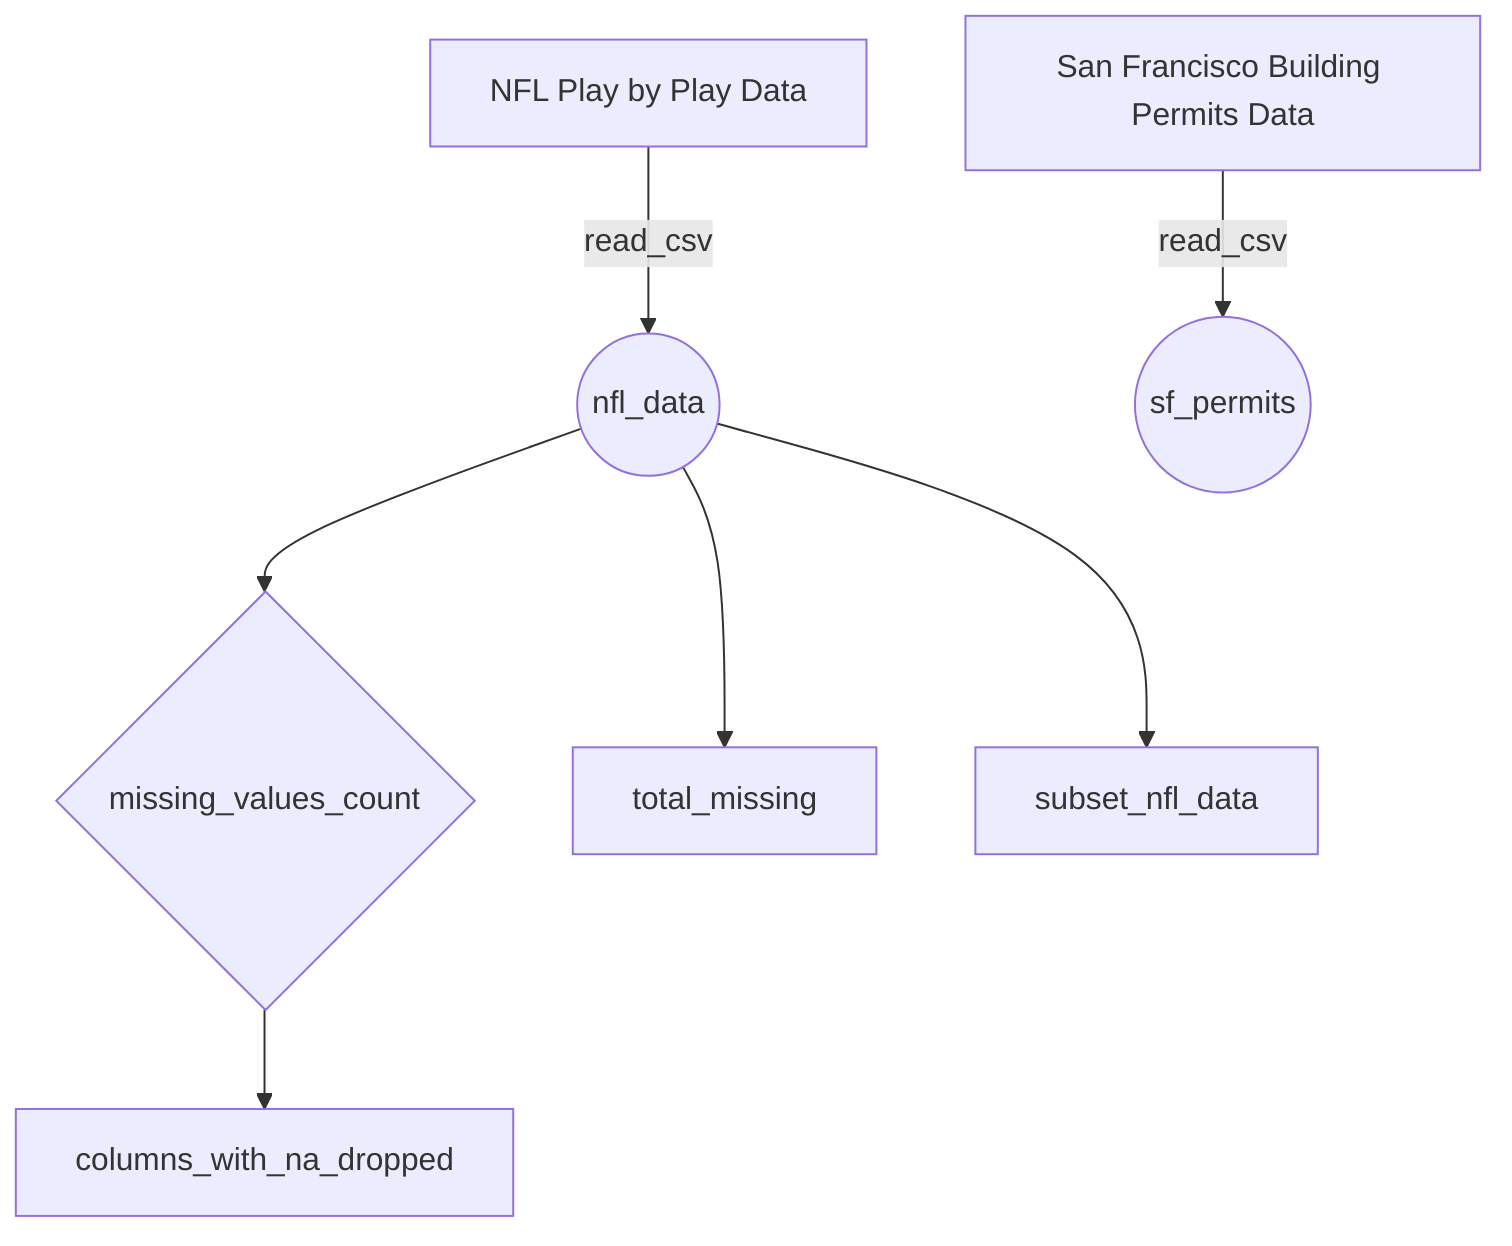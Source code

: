 %% Diagram for Jupyter Notebook 775029
%% This diagram shows the workflow of data handling and processing involved in the notebook.

flowchart TD

    %% Data Sources
    A1[NFL Play by Play Data] -->|read_csv| B1((nfl_data))
    %% A1: Node representing NFL play-by-play data source file.
    A2[San Francisco Building Permits Data] -->|read_csv| B2((sf_permits))
    %% A2: Node representing building permits data source file.

    %% Data Processing
    B1 --> C1{missing_values_count}
    %% C1: Count missing values in each column of nfl_data
    B1 --> C2[total_missing]
    %% C2: Total missing values calculated in nfl_data
    C1 --> C3[columns_with_na_dropped]
    %% C3: Drop columns with any missing values in nfl_data
    B1 --> C4[subset_nfl_data]
    %% C4: Subset of nfl_data for specific analysis
